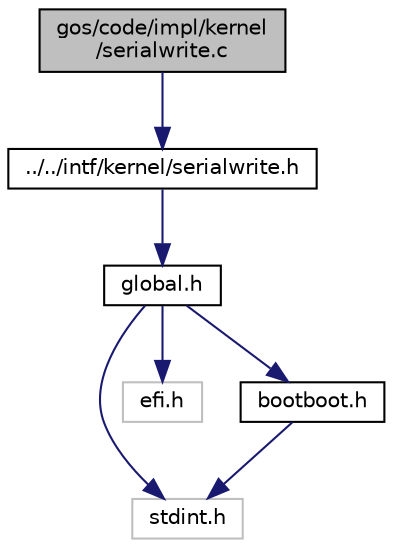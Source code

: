 digraph "gos/code/impl/kernel/serialwrite.c"
{
 // INTERACTIVE_SVG=YES
 // LATEX_PDF_SIZE
  edge [fontname="Helvetica",fontsize="10",labelfontname="Helvetica",labelfontsize="10"];
  node [fontname="Helvetica",fontsize="10",shape=record];
  Node1 [label="gos/code/impl/kernel\l/serialwrite.c",height=0.2,width=0.4,color="black", fillcolor="grey75", style="filled", fontcolor="black",tooltip="implements writing to serial port"];
  Node1 -> Node2 [color="midnightblue",fontsize="10",style="solid",fontname="Helvetica"];
  Node2 [label="../../intf/kernel/serialwrite.h",height=0.2,width=0.4,color="black", fillcolor="white", style="filled",URL="$serialwrite_8h.html",tooltip="contains declarations for writing to our debug port! (which will be com1?)"];
  Node2 -> Node3 [color="midnightblue",fontsize="10",style="solid",fontname="Helvetica"];
  Node3 [label="global.h",height=0.2,width=0.4,color="black", fillcolor="white", style="filled",URL="$global_8h.html",tooltip="contains the virtual addresses that the linker passes to the kernel's binary"];
  Node3 -> Node4 [color="midnightblue",fontsize="10",style="solid",fontname="Helvetica"];
  Node4 [label="stdint.h",height=0.2,width=0.4,color="grey75", fillcolor="white", style="filled",tooltip=" "];
  Node3 -> Node5 [color="midnightblue",fontsize="10",style="solid",fontname="Helvetica"];
  Node5 [label="efi.h",height=0.2,width=0.4,color="grey75", fillcolor="white", style="filled",tooltip=" "];
  Node3 -> Node6 [color="midnightblue",fontsize="10",style="solid",fontname="Helvetica"];
  Node6 [label="bootboot.h",height=0.2,width=0.4,color="black", fillcolor="white", style="filled",URL="$bootboot_8h_source.html",tooltip=" "];
  Node6 -> Node4 [color="midnightblue",fontsize="10",style="solid",fontname="Helvetica"];
}
